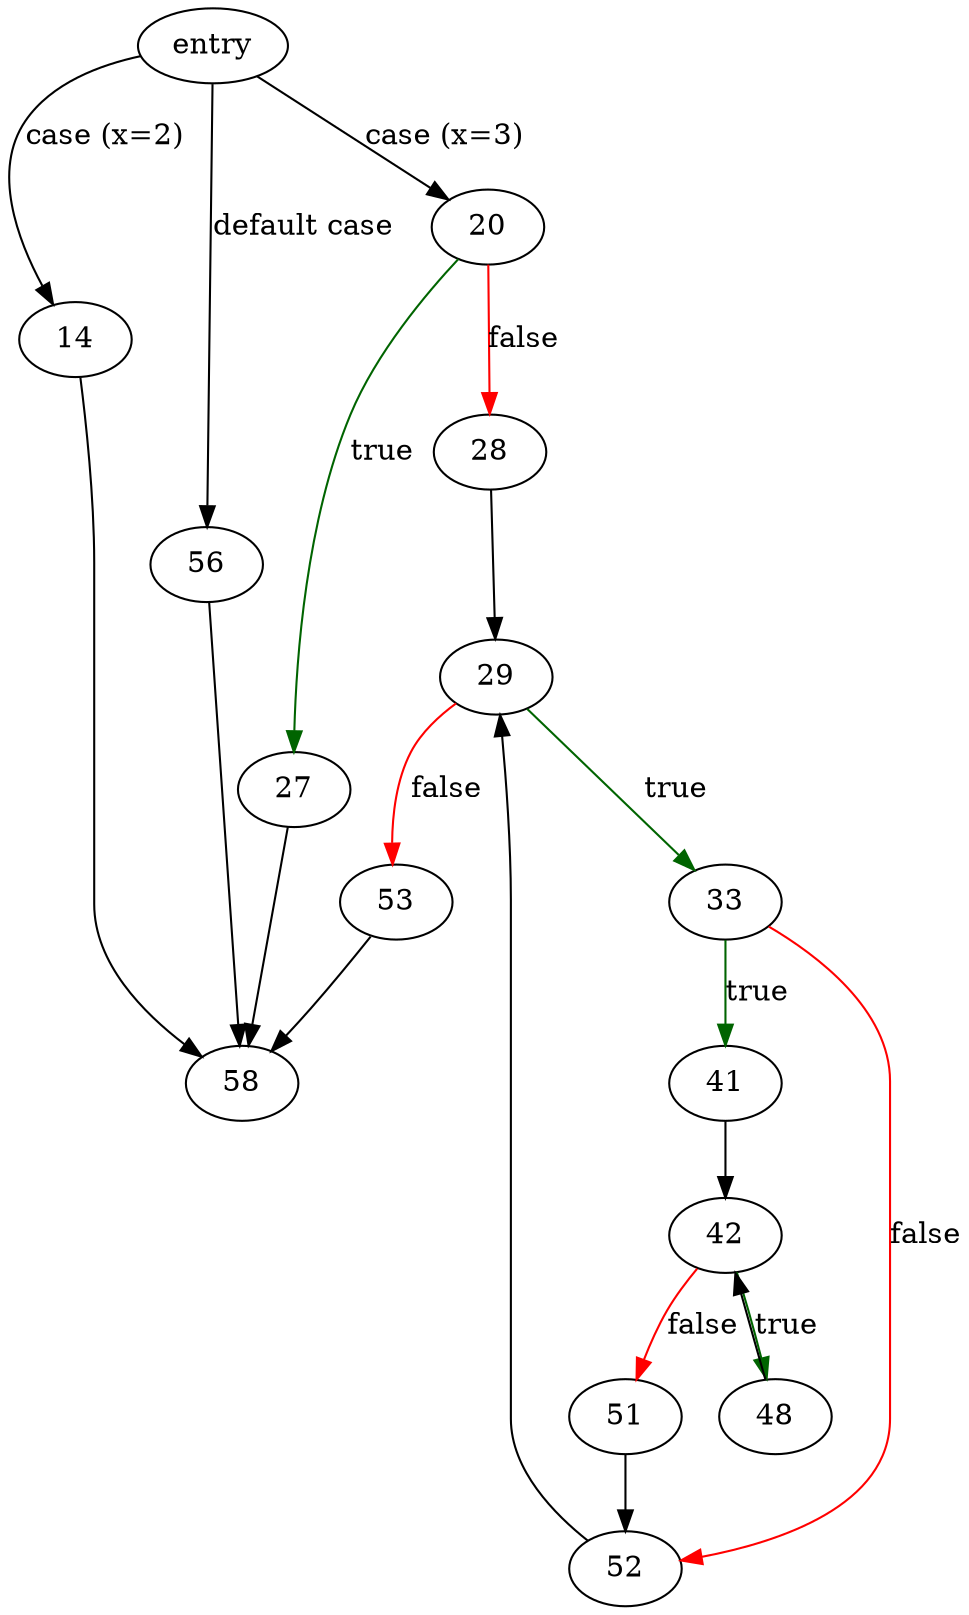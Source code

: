 digraph "lengthFunc" {
	// Node definitions.
	3 [label=entry];
	14;
	20;
	27;
	28;
	29;
	33;
	41;
	42;
	48;
	51;
	52;
	53;
	56;
	58;

	// Edge definitions.
	3 -> 14 [label="case (x=2)"];
	3 -> 20 [label="case (x=3)"];
	3 -> 56 [label="default case"];
	14 -> 58;
	20 -> 27 [
		color=darkgreen
		label=true
	];
	20 -> 28 [
		color=red
		label=false
	];
	27 -> 58;
	28 -> 29;
	29 -> 33 [
		color=darkgreen
		label=true
	];
	29 -> 53 [
		color=red
		label=false
	];
	33 -> 41 [
		color=darkgreen
		label=true
	];
	33 -> 52 [
		color=red
		label=false
	];
	41 -> 42;
	42 -> 48 [
		color=darkgreen
		label=true
	];
	42 -> 51 [
		color=red
		label=false
	];
	48 -> 42;
	51 -> 52;
	52 -> 29;
	53 -> 58;
	56 -> 58;
}